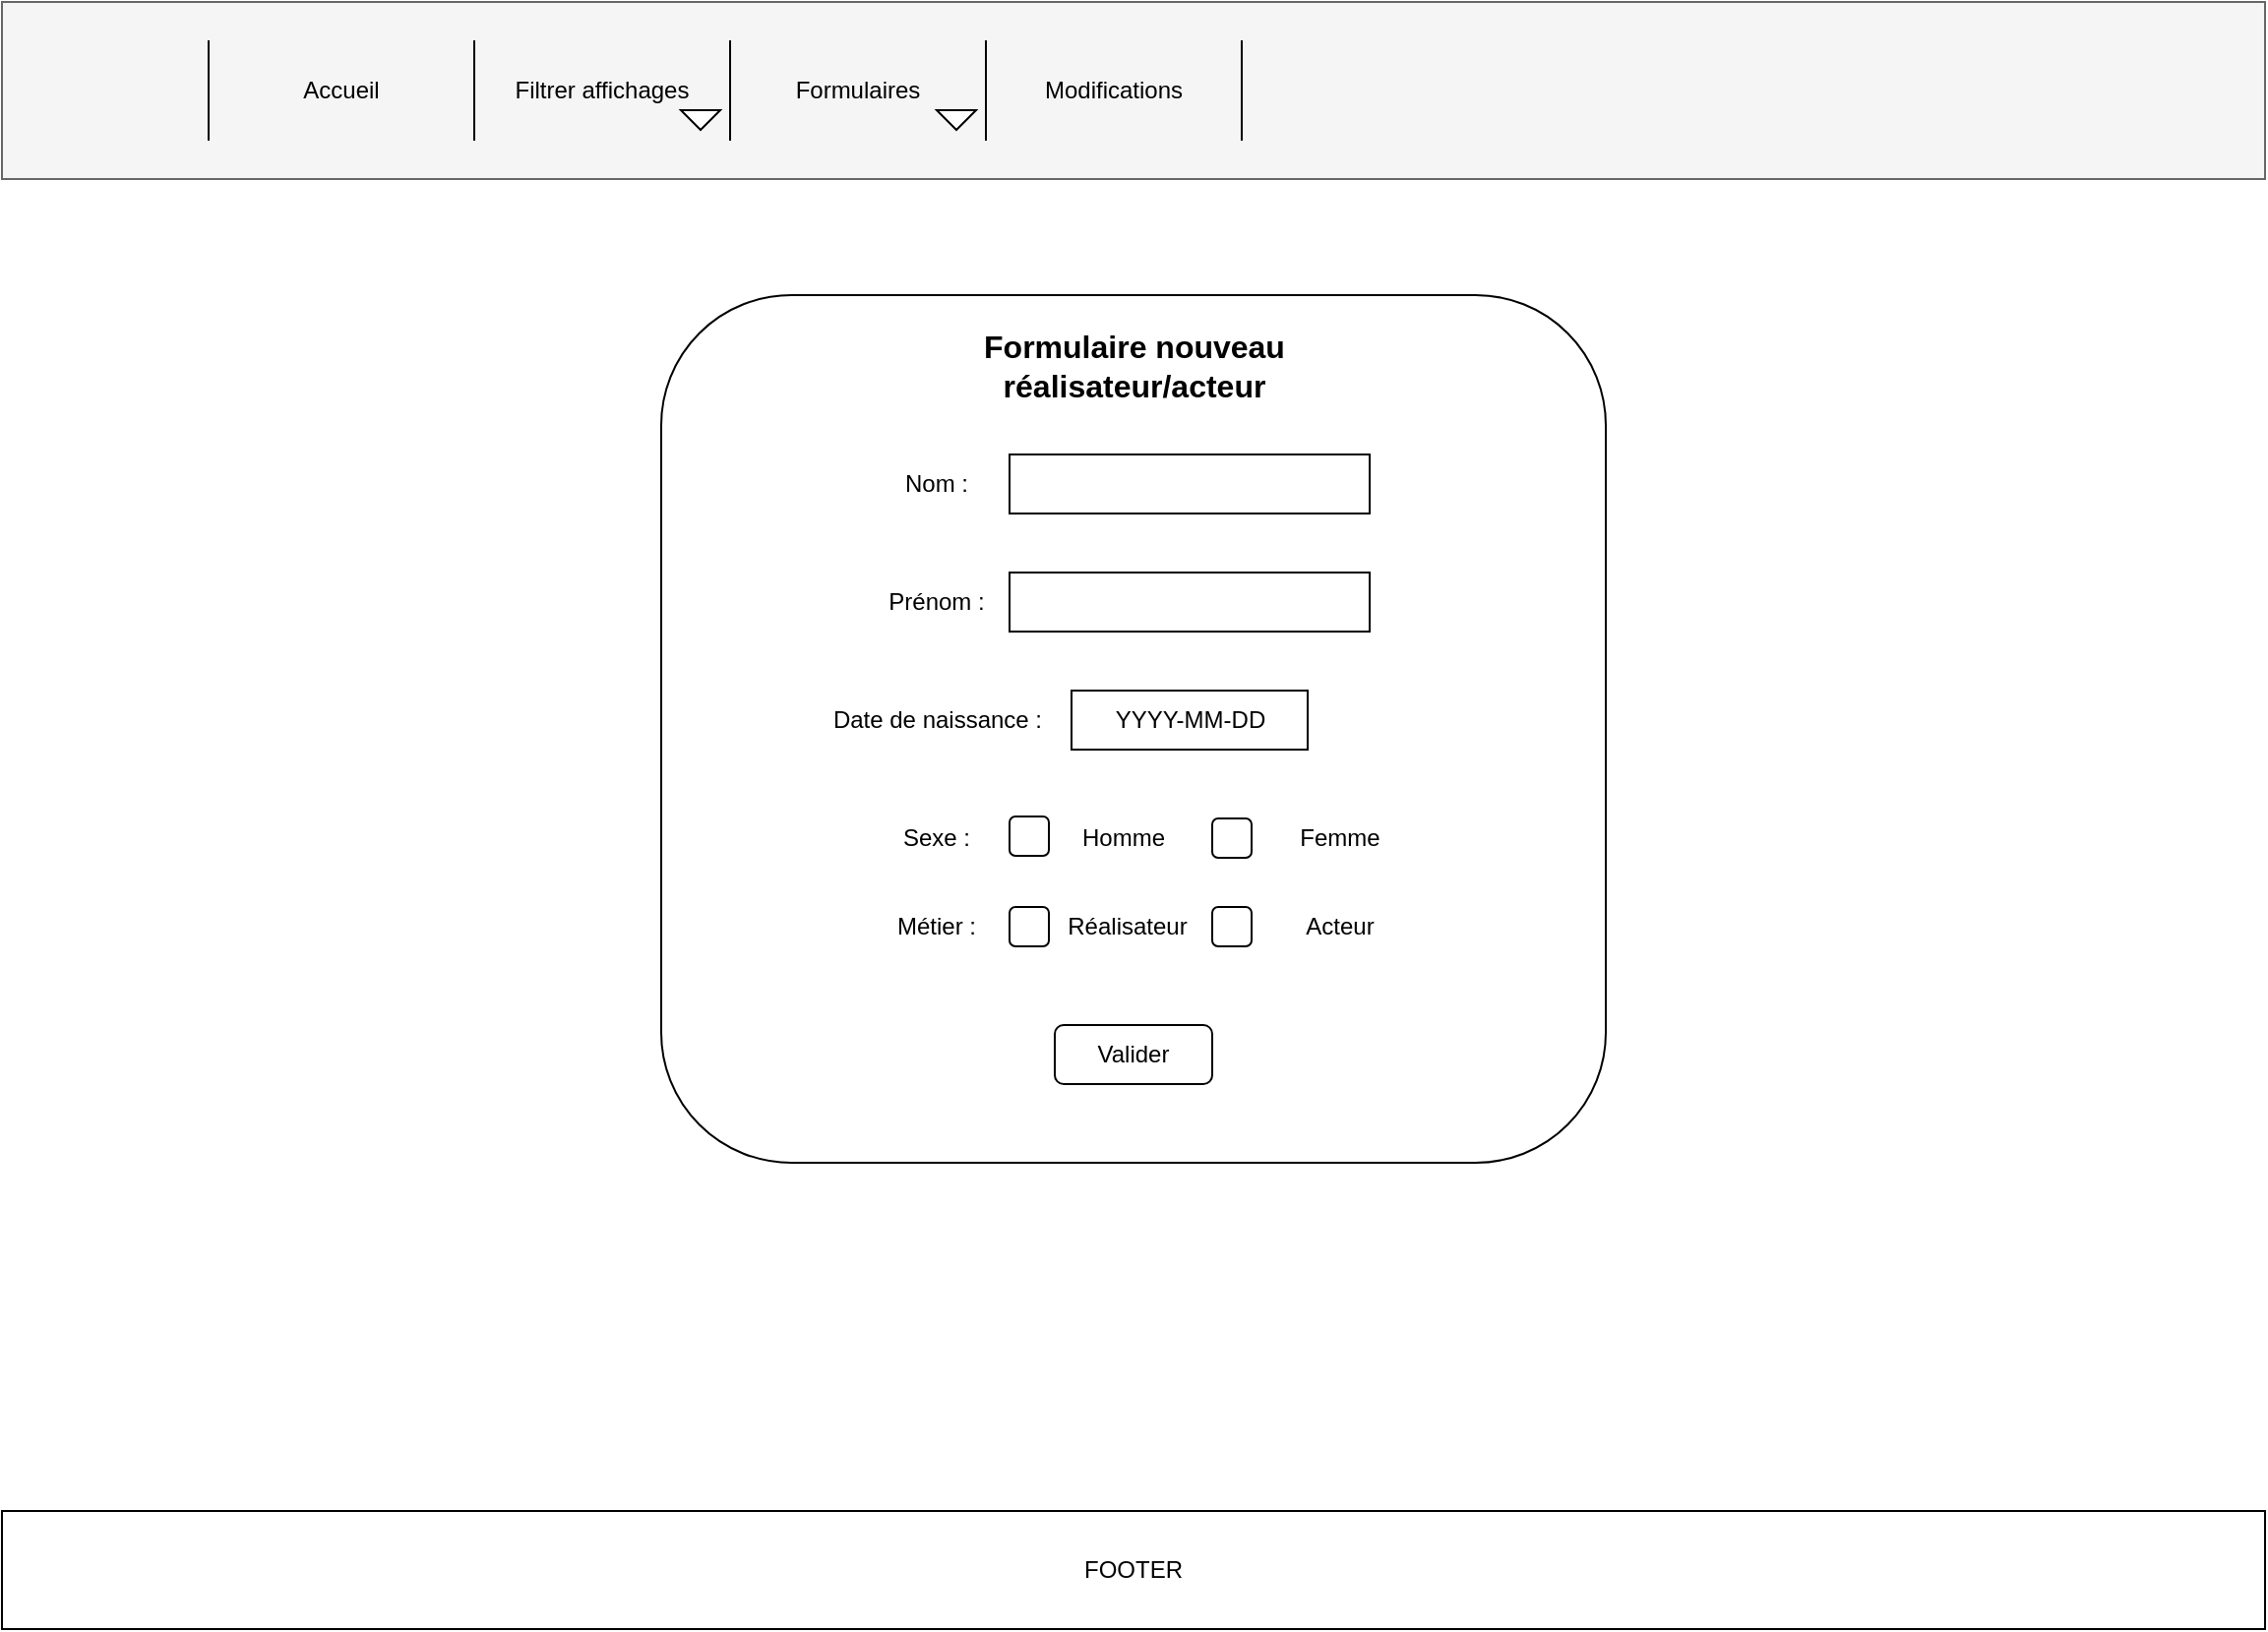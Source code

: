 <mxfile version="21.1.8" type="github">
  <diagram name="Page-1" id="8W0tcNeGEt5MvnlnJrC4">
    <mxGraphModel dx="1434" dy="754" grid="1" gridSize="10" guides="1" tooltips="1" connect="1" arrows="1" fold="1" page="1" pageScale="1" pageWidth="1169" pageHeight="827" math="0" shadow="0">
      <root>
        <mxCell id="0" />
        <mxCell id="1" parent="0" />
        <mxCell id="majuoLSN9-7fEdckSJZj-1" value="" style="rounded=0;whiteSpace=wrap;html=1;fillColor=#f5f5f5;fontColor=#333333;strokeColor=#666666;" parent="1" vertex="1">
          <mxGeometry x="10" width="1150" height="90" as="geometry" />
        </mxCell>
        <mxCell id="majuoLSN9-7fEdckSJZj-2" value="Filtrer affichages" style="shape=partialRectangle;whiteSpace=wrap;html=1;bottom=0;top=0;fillColor=none;" parent="1" vertex="1">
          <mxGeometry x="250" y="20" width="130" height="50" as="geometry" />
        </mxCell>
        <mxCell id="majuoLSN9-7fEdckSJZj-3" value="Formulaires" style="shape=partialRectangle;whiteSpace=wrap;html=1;bottom=0;top=0;fillColor=none;" parent="1" vertex="1">
          <mxGeometry x="380" y="20" width="130" height="50" as="geometry" />
        </mxCell>
        <mxCell id="majuoLSN9-7fEdckSJZj-4" value="Modifications" style="shape=partialRectangle;whiteSpace=wrap;html=1;bottom=0;top=0;fillColor=none;" parent="1" vertex="1">
          <mxGeometry x="510" y="20" width="130" height="50" as="geometry" />
        </mxCell>
        <mxCell id="majuoLSN9-7fEdckSJZj-5" value="&lt;p style=&quot;line-height: 120%;&quot;&gt;Accueil&lt;/p&gt;" style="shape=partialRectangle;whiteSpace=wrap;html=1;bottom=0;top=0;fillColor=none;" parent="1" vertex="1">
          <mxGeometry x="115" y="20" width="135" height="50" as="geometry" />
        </mxCell>
        <mxCell id="majuoLSN9-7fEdckSJZj-6" value="" style="triangle;whiteSpace=wrap;html=1;rotation=90;" parent="1" vertex="1">
          <mxGeometry x="360" y="50" width="10" height="20" as="geometry" />
        </mxCell>
        <mxCell id="majuoLSN9-7fEdckSJZj-7" value="" style="triangle;whiteSpace=wrap;html=1;rotation=90;" parent="1" vertex="1">
          <mxGeometry x="490" y="50" width="10" height="20" as="geometry" />
        </mxCell>
        <mxCell id="majuoLSN9-7fEdckSJZj-8" value="FOOTER" style="rounded=0;whiteSpace=wrap;html=1;resizeWidth=0;" parent="1" vertex="1">
          <mxGeometry x="10" y="767" width="1150" height="60" as="geometry" />
        </mxCell>
        <mxCell id="majuoLSN9-7fEdckSJZj-9" value="" style="rounded=1;whiteSpace=wrap;html=1;" parent="1" vertex="1">
          <mxGeometry x="345" y="149" width="480" height="441" as="geometry" />
        </mxCell>
        <mxCell id="majuoLSN9-7fEdckSJZj-10" value="" style="rounded=0;whiteSpace=wrap;html=1;" parent="1" vertex="1">
          <mxGeometry x="522" y="230" width="183" height="30" as="geometry" />
        </mxCell>
        <mxCell id="majuoLSN9-7fEdckSJZj-11" value="&lt;b&gt;&lt;font style=&quot;font-size: 16px;&quot;&gt;Formulaire nouveau réalisateur/acteur&lt;br&gt;&lt;/font&gt;&lt;/b&gt;" style="text;html=1;strokeColor=none;fillColor=none;align=center;verticalAlign=middle;whiteSpace=wrap;rounded=0;" parent="1" vertex="1">
          <mxGeometry x="471.75" y="170" width="226.5" height="30" as="geometry" />
        </mxCell>
        <mxCell id="majuoLSN9-7fEdckSJZj-12" value="Nom :" style="text;html=1;strokeColor=none;fillColor=none;align=center;verticalAlign=middle;whiteSpace=wrap;rounded=0;" parent="1" vertex="1">
          <mxGeometry x="455" y="230" width="60" height="30" as="geometry" />
        </mxCell>
        <mxCell id="majuoLSN9-7fEdckSJZj-13" value="Prénom :" style="text;html=1;strokeColor=none;fillColor=none;align=center;verticalAlign=middle;whiteSpace=wrap;rounded=0;" parent="1" vertex="1">
          <mxGeometry x="455" y="290" width="60" height="30" as="geometry" />
        </mxCell>
        <mxCell id="majuoLSN9-7fEdckSJZj-14" value="" style="rounded=0;whiteSpace=wrap;html=1;" parent="1" vertex="1">
          <mxGeometry x="522" y="290" width="183" height="30" as="geometry" />
        </mxCell>
        <mxCell id="majuoLSN9-7fEdckSJZj-16" value="YYYY-MM-DD" style="rounded=0;whiteSpace=wrap;html=1;" parent="1" vertex="1">
          <mxGeometry x="553.5" y="350" width="120" height="30" as="geometry" />
        </mxCell>
        <mxCell id="majuoLSN9-7fEdckSJZj-17" value="Date de naissance :" style="text;html=1;strokeColor=none;fillColor=none;align=center;verticalAlign=middle;whiteSpace=wrap;rounded=0;" parent="1" vertex="1">
          <mxGeometry x="428.5" y="350" width="113" height="30" as="geometry" />
        </mxCell>
        <mxCell id="majuoLSN9-7fEdckSJZj-19" value="Sexe :" style="text;html=1;strokeColor=none;fillColor=none;align=center;verticalAlign=middle;whiteSpace=wrap;rounded=0;" parent="1" vertex="1">
          <mxGeometry x="455" y="410" width="60" height="30" as="geometry" />
        </mxCell>
        <mxCell id="majuoLSN9-7fEdckSJZj-23" value="Réalisateur " style="text;html=1;strokeColor=none;fillColor=none;align=center;verticalAlign=middle;whiteSpace=wrap;rounded=0;" parent="1" vertex="1">
          <mxGeometry x="542" y="455" width="80" height="30" as="geometry" />
        </mxCell>
        <mxCell id="majuoLSN9-7fEdckSJZj-24" value="Valider" style="rounded=1;whiteSpace=wrap;html=1;" parent="1" vertex="1">
          <mxGeometry x="545" y="520" width="80" height="30" as="geometry" />
        </mxCell>
        <mxCell id="majuoLSN9-7fEdckSJZj-26" value="" style="rounded=1;whiteSpace=wrap;html=1;" parent="1" vertex="1">
          <mxGeometry x="522" y="414" width="20" height="20" as="geometry" />
        </mxCell>
        <mxCell id="majuoLSN9-7fEdckSJZj-27" value="Homme" style="text;html=1;strokeColor=none;fillColor=none;align=center;verticalAlign=middle;whiteSpace=wrap;rounded=0;" parent="1" vertex="1">
          <mxGeometry x="550" y="410" width="60" height="30" as="geometry" />
        </mxCell>
        <mxCell id="majuoLSN9-7fEdckSJZj-28" value="" style="rounded=1;whiteSpace=wrap;html=1;" parent="1" vertex="1">
          <mxGeometry x="625" y="415" width="20" height="20" as="geometry" />
        </mxCell>
        <mxCell id="majuoLSN9-7fEdckSJZj-29" value="Femme" style="text;html=1;strokeColor=none;fillColor=none;align=center;verticalAlign=middle;whiteSpace=wrap;rounded=0;" parent="1" vertex="1">
          <mxGeometry x="660" y="410" width="60" height="30" as="geometry" />
        </mxCell>
        <mxCell id="majuoLSN9-7fEdckSJZj-30" value="" style="rounded=1;whiteSpace=wrap;html=1;" parent="1" vertex="1">
          <mxGeometry x="625" y="460" width="20" height="20" as="geometry" />
        </mxCell>
        <mxCell id="majuoLSN9-7fEdckSJZj-35" value="Acteur" style="text;html=1;strokeColor=none;fillColor=none;align=center;verticalAlign=middle;whiteSpace=wrap;rounded=0;" parent="1" vertex="1">
          <mxGeometry x="660" y="455" width="60" height="30" as="geometry" />
        </mxCell>
        <mxCell id="majuoLSN9-7fEdckSJZj-36" value="Métier :" style="text;html=1;strokeColor=none;fillColor=none;align=center;verticalAlign=middle;whiteSpace=wrap;rounded=0;" parent="1" vertex="1">
          <mxGeometry x="455" y="455" width="60" height="30" as="geometry" />
        </mxCell>
        <mxCell id="majuoLSN9-7fEdckSJZj-38" value="" style="rounded=1;whiteSpace=wrap;html=1;" parent="1" vertex="1">
          <mxGeometry x="522" y="460" width="20" height="20" as="geometry" />
        </mxCell>
      </root>
    </mxGraphModel>
  </diagram>
</mxfile>
